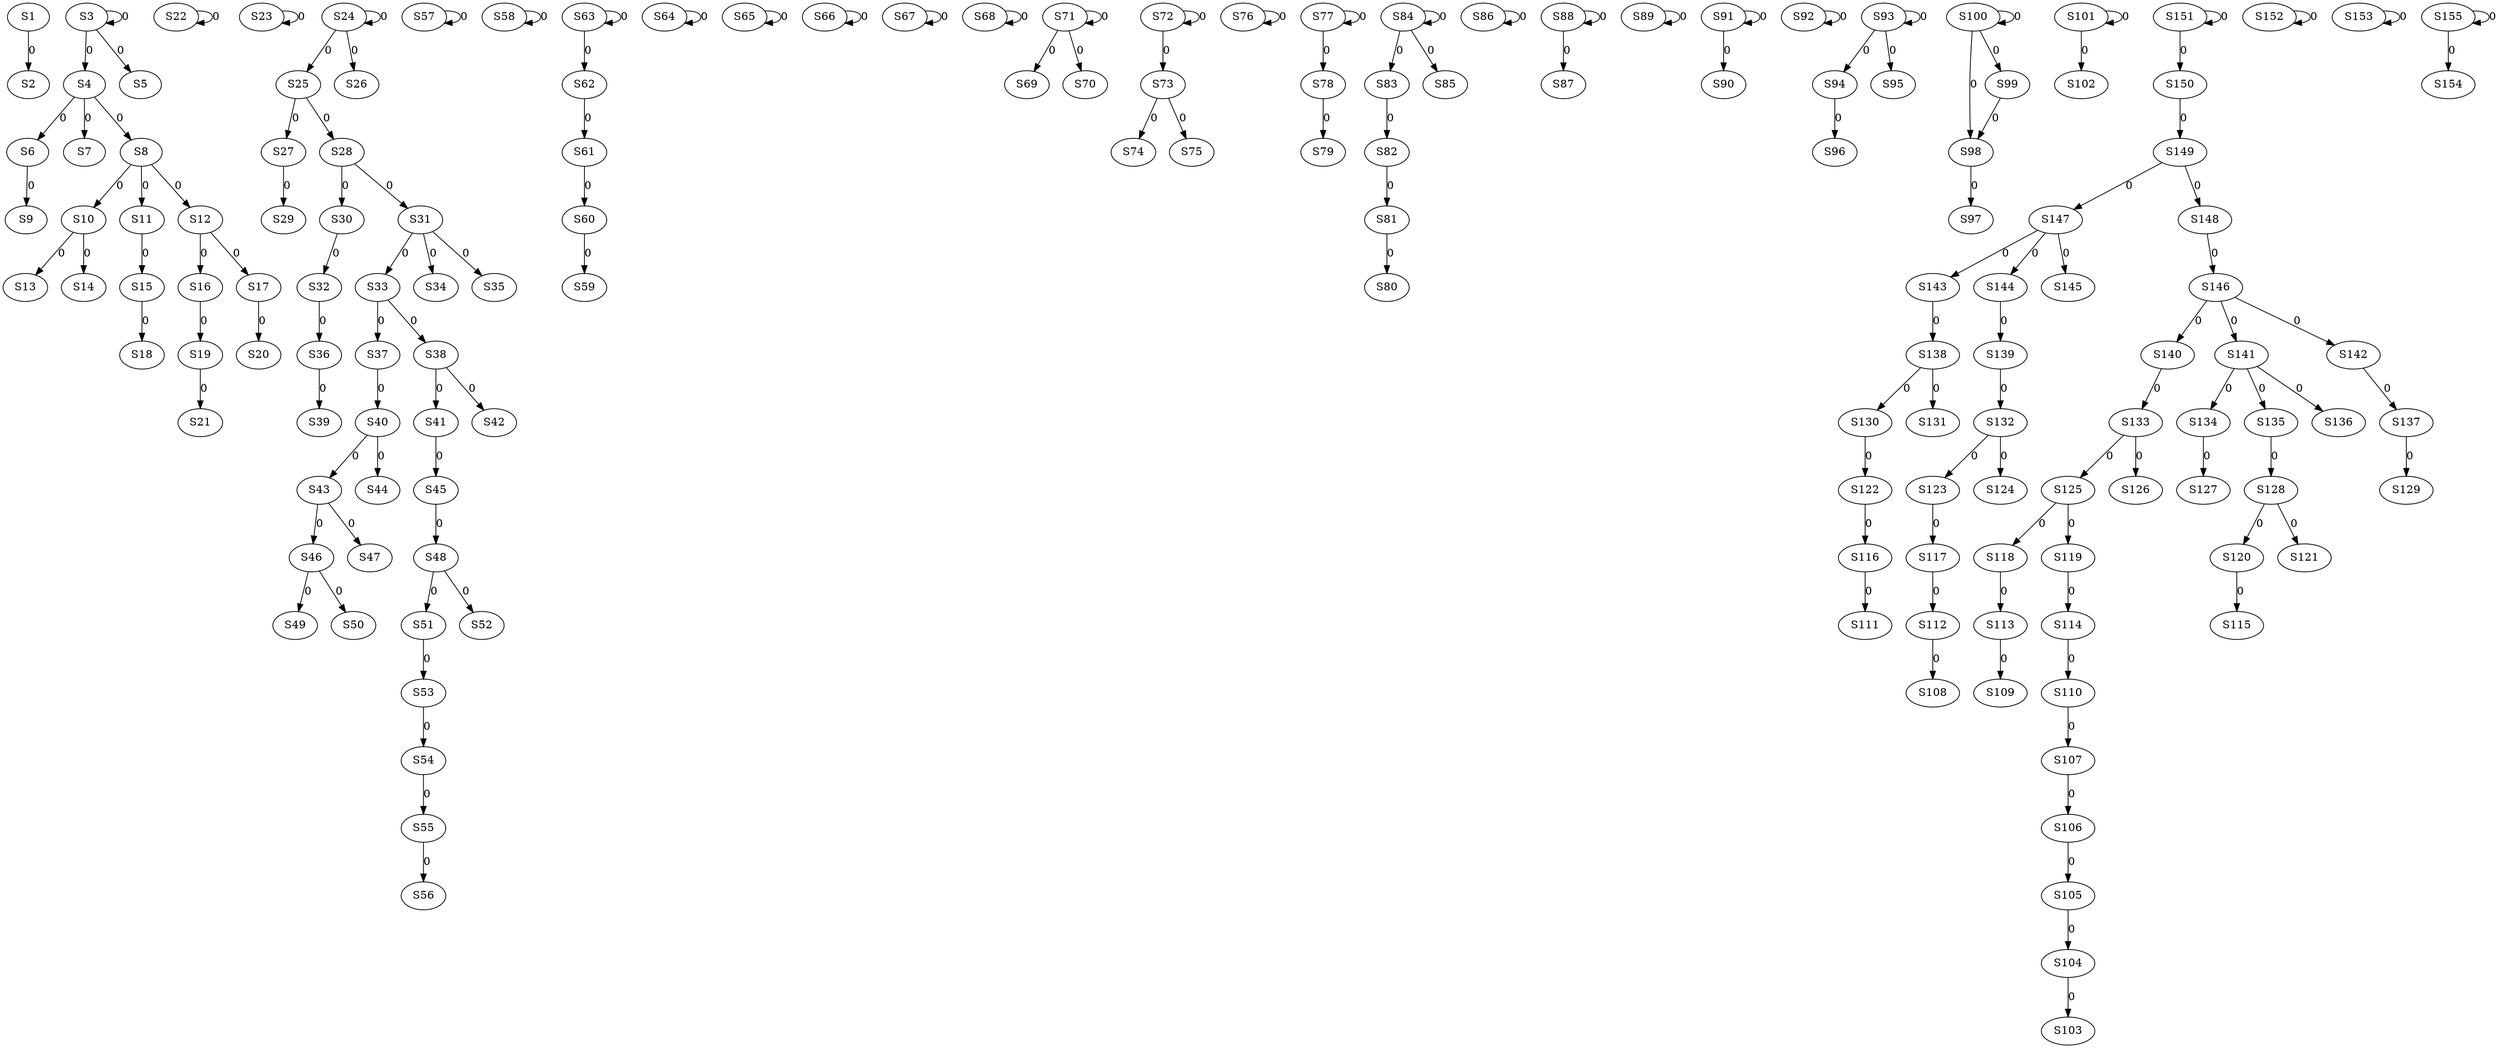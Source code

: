 strict digraph {
	S1 -> S2 [ label = 0 ];
	S3 -> S3 [ label = 0 ];
	S3 -> S4 [ label = 0 ];
	S3 -> S5 [ label = 0 ];
	S4 -> S6 [ label = 0 ];
	S4 -> S7 [ label = 0 ];
	S4 -> S8 [ label = 0 ];
	S6 -> S9 [ label = 0 ];
	S8 -> S10 [ label = 0 ];
	S8 -> S11 [ label = 0 ];
	S8 -> S12 [ label = 0 ];
	S10 -> S13 [ label = 0 ];
	S10 -> S14 [ label = 0 ];
	S11 -> S15 [ label = 0 ];
	S12 -> S16 [ label = 0 ];
	S12 -> S17 [ label = 0 ];
	S15 -> S18 [ label = 0 ];
	S16 -> S19 [ label = 0 ];
	S17 -> S20 [ label = 0 ];
	S19 -> S21 [ label = 0 ];
	S22 -> S22 [ label = 0 ];
	S23 -> S23 [ label = 0 ];
	S24 -> S24 [ label = 0 ];
	S24 -> S25 [ label = 0 ];
	S24 -> S26 [ label = 0 ];
	S25 -> S27 [ label = 0 ];
	S25 -> S28 [ label = 0 ];
	S27 -> S29 [ label = 0 ];
	S28 -> S30 [ label = 0 ];
	S28 -> S31 [ label = 0 ];
	S30 -> S32 [ label = 0 ];
	S31 -> S33 [ label = 0 ];
	S31 -> S34 [ label = 0 ];
	S31 -> S35 [ label = 0 ];
	S32 -> S36 [ label = 0 ];
	S33 -> S37 [ label = 0 ];
	S33 -> S38 [ label = 0 ];
	S36 -> S39 [ label = 0 ];
	S37 -> S40 [ label = 0 ];
	S38 -> S41 [ label = 0 ];
	S38 -> S42 [ label = 0 ];
	S40 -> S43 [ label = 0 ];
	S40 -> S44 [ label = 0 ];
	S41 -> S45 [ label = 0 ];
	S43 -> S46 [ label = 0 ];
	S43 -> S47 [ label = 0 ];
	S45 -> S48 [ label = 0 ];
	S46 -> S49 [ label = 0 ];
	S46 -> S50 [ label = 0 ];
	S48 -> S51 [ label = 0 ];
	S48 -> S52 [ label = 0 ];
	S51 -> S53 [ label = 0 ];
	S53 -> S54 [ label = 0 ];
	S54 -> S55 [ label = 0 ];
	S55 -> S56 [ label = 0 ];
	S57 -> S57 [ label = 0 ];
	S58 -> S58 [ label = 0 ];
	S60 -> S59 [ label = 0 ];
	S61 -> S60 [ label = 0 ];
	S62 -> S61 [ label = 0 ];
	S63 -> S62 [ label = 0 ];
	S63 -> S63 [ label = 0 ];
	S64 -> S64 [ label = 0 ];
	S65 -> S65 [ label = 0 ];
	S66 -> S66 [ label = 0 ];
	S67 -> S67 [ label = 0 ];
	S68 -> S68 [ label = 0 ];
	S71 -> S69 [ label = 0 ];
	S71 -> S70 [ label = 0 ];
	S71 -> S71 [ label = 0 ];
	S72 -> S72 [ label = 0 ];
	S72 -> S73 [ label = 0 ];
	S73 -> S74 [ label = 0 ];
	S73 -> S75 [ label = 0 ];
	S76 -> S76 [ label = 0 ];
	S77 -> S77 [ label = 0 ];
	S77 -> S78 [ label = 0 ];
	S78 -> S79 [ label = 0 ];
	S81 -> S80 [ label = 0 ];
	S82 -> S81 [ label = 0 ];
	S83 -> S82 [ label = 0 ];
	S84 -> S83 [ label = 0 ];
	S84 -> S84 [ label = 0 ];
	S84 -> S85 [ label = 0 ];
	S86 -> S86 [ label = 0 ];
	S88 -> S87 [ label = 0 ];
	S88 -> S88 [ label = 0 ];
	S89 -> S89 [ label = 0 ];
	S91 -> S90 [ label = 0 ];
	S91 -> S91 [ label = 0 ];
	S92 -> S92 [ label = 0 ];
	S93 -> S93 [ label = 0 ];
	S93 -> S94 [ label = 0 ];
	S93 -> S95 [ label = 0 ];
	S94 -> S96 [ label = 0 ];
	S98 -> S97 [ label = 0 ];
	S99 -> S98 [ label = 0 ];
	S100 -> S99 [ label = 0 ];
	S100 -> S100 [ label = 0 ];
	S101 -> S101 [ label = 0 ];
	S101 -> S102 [ label = 0 ];
	S104 -> S103 [ label = 0 ];
	S105 -> S104 [ label = 0 ];
	S106 -> S105 [ label = 0 ];
	S107 -> S106 [ label = 0 ];
	S110 -> S107 [ label = 0 ];
	S112 -> S108 [ label = 0 ];
	S113 -> S109 [ label = 0 ];
	S114 -> S110 [ label = 0 ];
	S116 -> S111 [ label = 0 ];
	S117 -> S112 [ label = 0 ];
	S118 -> S113 [ label = 0 ];
	S119 -> S114 [ label = 0 ];
	S120 -> S115 [ label = 0 ];
	S122 -> S116 [ label = 0 ];
	S123 -> S117 [ label = 0 ];
	S125 -> S118 [ label = 0 ];
	S125 -> S119 [ label = 0 ];
	S128 -> S120 [ label = 0 ];
	S128 -> S121 [ label = 0 ];
	S130 -> S122 [ label = 0 ];
	S132 -> S123 [ label = 0 ];
	S132 -> S124 [ label = 0 ];
	S133 -> S125 [ label = 0 ];
	S133 -> S126 [ label = 0 ];
	S134 -> S127 [ label = 0 ];
	S135 -> S128 [ label = 0 ];
	S137 -> S129 [ label = 0 ];
	S138 -> S130 [ label = 0 ];
	S138 -> S131 [ label = 0 ];
	S139 -> S132 [ label = 0 ];
	S140 -> S133 [ label = 0 ];
	S141 -> S134 [ label = 0 ];
	S141 -> S135 [ label = 0 ];
	S141 -> S136 [ label = 0 ];
	S142 -> S137 [ label = 0 ];
	S143 -> S138 [ label = 0 ];
	S144 -> S139 [ label = 0 ];
	S146 -> S140 [ label = 0 ];
	S146 -> S141 [ label = 0 ];
	S146 -> S142 [ label = 0 ];
	S147 -> S143 [ label = 0 ];
	S147 -> S144 [ label = 0 ];
	S147 -> S145 [ label = 0 ];
	S148 -> S146 [ label = 0 ];
	S149 -> S147 [ label = 0 ];
	S149 -> S148 [ label = 0 ];
	S150 -> S149 [ label = 0 ];
	S151 -> S150 [ label = 0 ];
	S151 -> S151 [ label = 0 ];
	S152 -> S152 [ label = 0 ];
	S153 -> S153 [ label = 0 ];
	S155 -> S154 [ label = 0 ];
	S155 -> S155 [ label = 0 ];
	S100 -> S98 [ label = 0 ];
}